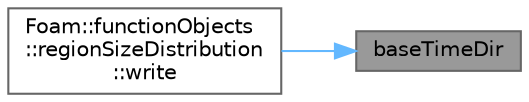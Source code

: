 digraph "baseTimeDir"
{
 // LATEX_PDF_SIZE
  bgcolor="transparent";
  edge [fontname=Helvetica,fontsize=10,labelfontname=Helvetica,labelfontsize=10];
  node [fontname=Helvetica,fontsize=10,shape=box,height=0.2,width=0.4];
  rankdir="RL";
  Node1 [id="Node000001",label="baseTimeDir",height=0.2,width=0.4,color="gray40", fillcolor="grey60", style="filled", fontcolor="black",tooltip=" "];
  Node1 -> Node2 [id="edge1_Node000001_Node000002",dir="back",color="steelblue1",style="solid",tooltip=" "];
  Node2 [id="Node000002",label="Foam::functionObjects\l::regionSizeDistribution\l::write",height=0.2,width=0.4,color="grey40", fillcolor="white", style="filled",URL="$classFoam_1_1functionObjects_1_1regionSizeDistribution.html#ae8f6374e29a250261b3979bbd6e5cb40",tooltip=" "];
}
